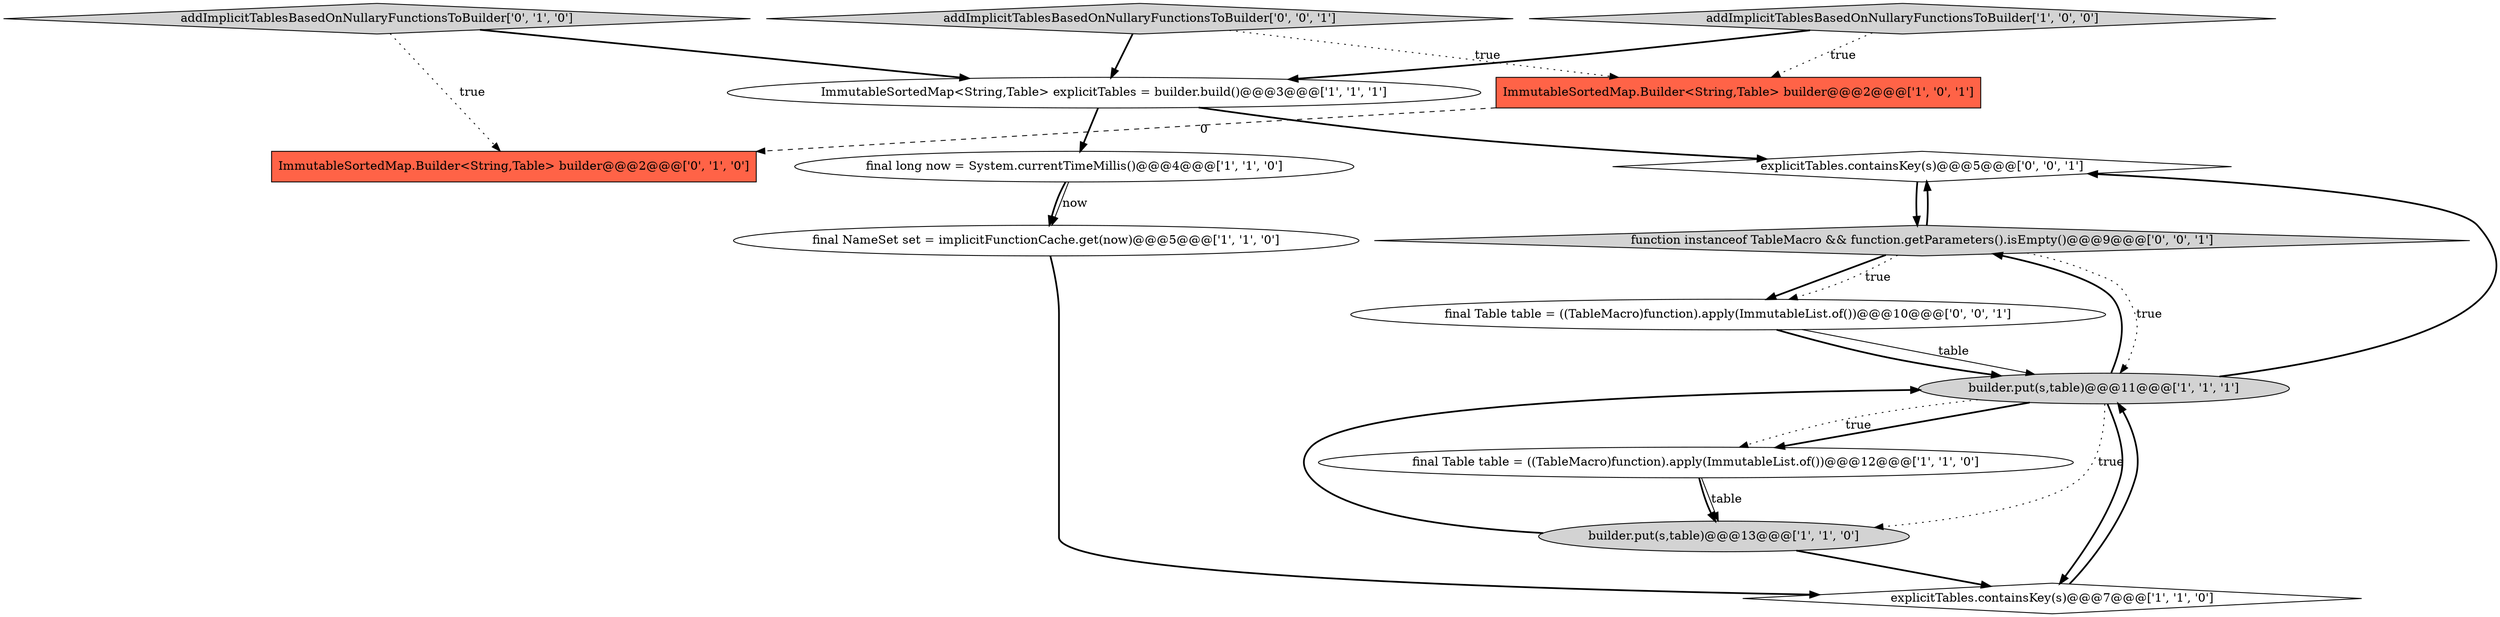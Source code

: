 digraph {
4 [style = filled, label = "ImmutableSortedMap.Builder<String,Table> builder@@@2@@@['1', '0', '1']", fillcolor = tomato, shape = box image = "AAA0AAABBB1BBB"];
9 [style = filled, label = "ImmutableSortedMap.Builder<String,Table> builder@@@2@@@['0', '1', '0']", fillcolor = tomato, shape = box image = "AAA1AAABBB2BBB"];
7 [style = filled, label = "builder.put(s,table)@@@11@@@['1', '1', '1']", fillcolor = lightgray, shape = ellipse image = "AAA0AAABBB1BBB"];
10 [style = filled, label = "addImplicitTablesBasedOnNullaryFunctionsToBuilder['0', '1', '0']", fillcolor = lightgray, shape = diamond image = "AAA0AAABBB2BBB"];
0 [style = filled, label = "addImplicitTablesBasedOnNullaryFunctionsToBuilder['1', '0', '0']", fillcolor = lightgray, shape = diamond image = "AAA0AAABBB1BBB"];
8 [style = filled, label = "final Table table = ((TableMacro)function).apply(ImmutableList.of())@@@12@@@['1', '1', '0']", fillcolor = white, shape = ellipse image = "AAA0AAABBB1BBB"];
12 [style = filled, label = "explicitTables.containsKey(s)@@@5@@@['0', '0', '1']", fillcolor = white, shape = diamond image = "AAA0AAABBB3BBB"];
2 [style = filled, label = "explicitTables.containsKey(s)@@@7@@@['1', '1', '0']", fillcolor = white, shape = diamond image = "AAA0AAABBB1BBB"];
13 [style = filled, label = "function instanceof TableMacro && function.getParameters().isEmpty()@@@9@@@['0', '0', '1']", fillcolor = lightgray, shape = diamond image = "AAA0AAABBB3BBB"];
11 [style = filled, label = "final Table table = ((TableMacro)function).apply(ImmutableList.of())@@@10@@@['0', '0', '1']", fillcolor = white, shape = ellipse image = "AAA0AAABBB3BBB"];
5 [style = filled, label = "builder.put(s,table)@@@13@@@['1', '1', '0']", fillcolor = lightgray, shape = ellipse image = "AAA0AAABBB1BBB"];
6 [style = filled, label = "final long now = System.currentTimeMillis()@@@4@@@['1', '1', '0']", fillcolor = white, shape = ellipse image = "AAA0AAABBB1BBB"];
1 [style = filled, label = "ImmutableSortedMap<String,Table> explicitTables = builder.build()@@@3@@@['1', '1', '1']", fillcolor = white, shape = ellipse image = "AAA0AAABBB1BBB"];
3 [style = filled, label = "final NameSet set = implicitFunctionCache.get(now)@@@5@@@['1', '1', '0']", fillcolor = white, shape = ellipse image = "AAA0AAABBB1BBB"];
14 [style = filled, label = "addImplicitTablesBasedOnNullaryFunctionsToBuilder['0', '0', '1']", fillcolor = lightgray, shape = diamond image = "AAA0AAABBB3BBB"];
7->13 [style = bold, label=""];
6->3 [style = bold, label=""];
7->12 [style = bold, label=""];
0->4 [style = dotted, label="true"];
11->7 [style = solid, label="table"];
13->7 [style = dotted, label="true"];
7->8 [style = bold, label=""];
10->9 [style = dotted, label="true"];
13->11 [style = bold, label=""];
14->1 [style = bold, label=""];
7->5 [style = dotted, label="true"];
12->13 [style = bold, label=""];
4->9 [style = dashed, label="0"];
5->2 [style = bold, label=""];
1->6 [style = bold, label=""];
13->12 [style = bold, label=""];
3->2 [style = bold, label=""];
8->5 [style = bold, label=""];
6->3 [style = solid, label="now"];
7->2 [style = bold, label=""];
0->1 [style = bold, label=""];
1->12 [style = bold, label=""];
8->5 [style = solid, label="table"];
5->7 [style = bold, label=""];
13->11 [style = dotted, label="true"];
2->7 [style = bold, label=""];
14->4 [style = dotted, label="true"];
10->1 [style = bold, label=""];
7->8 [style = dotted, label="true"];
11->7 [style = bold, label=""];
}
